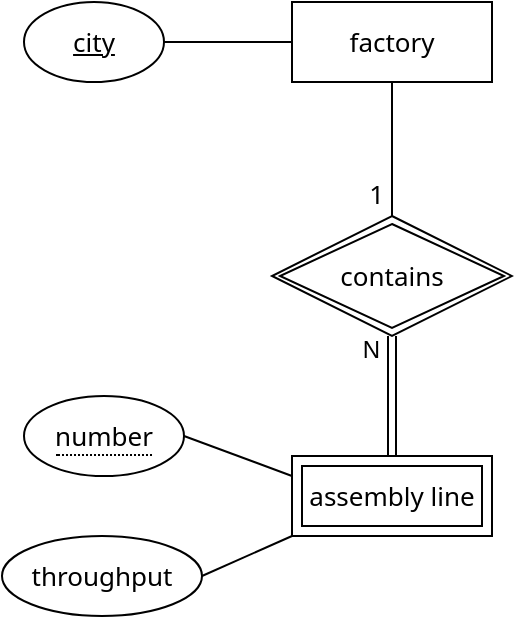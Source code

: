 <mxfile version="15.5.4" type="device"><diagram id="R2lEEEUBdFMjLlhIrx00" name="Page-1"><mxGraphModel dx="572" dy="657" grid="1" gridSize="10" guides="1" tooltips="1" connect="1" arrows="1" fold="1" page="1" pageScale="1" pageWidth="850" pageHeight="1100" math="0" shadow="0" extFonts="Permanent Marker^https://fonts.googleapis.com/css?family=Permanent+Marker"><root><mxCell id="0"/><mxCell id="1" parent="0"/><mxCell id="2k8UAAlWt2l2K9VqrCFF-1" value="factory" style="whiteSpace=wrap;html=1;align=center;fontSize=13;fontFamily=Noto Sans;fontSource=https%3A%2F%2Ffonts.googleapis.com%2Fcss%3Ffamily%3DNoto%2BSans;" vertex="1" parent="1"><mxGeometry x="1105" y="82" width="100" height="40" as="geometry"/></mxCell><mxCell id="2k8UAAlWt2l2K9VqrCFF-2" value="city" style="ellipse;whiteSpace=wrap;html=1;align=center;fontStyle=4;fontSize=13;fontFamily=Noto Sans;fontSource=https%3A%2F%2Ffonts.googleapis.com%2Fcss%3Ffamily%3DNoto%2BSans;" vertex="1" parent="1"><mxGeometry x="971" y="82" width="70" height="40" as="geometry"/></mxCell><mxCell id="2k8UAAlWt2l2K9VqrCFF-3" value="contains" style="shape=rhombus;double=1;perimeter=rhombusPerimeter;whiteSpace=wrap;html=1;align=center;fontSize=13;fontFamily=Noto Sans;fontSource=https%3A%2F%2Ffonts.googleapis.com%2Fcss%3Ffamily%3DNoto%2BSans;" vertex="1" parent="1"><mxGeometry x="1095" y="189" width="120" height="60" as="geometry"/></mxCell><mxCell id="2k8UAAlWt2l2K9VqrCFF-4" value="assembly line" style="shape=ext;margin=3;double=1;whiteSpace=wrap;html=1;align=center;fontSize=13;fontFamily=Noto Sans;fontSource=https%3A%2F%2Ffonts.googleapis.com%2Fcss%3Ffamily%3DNoto%2BSans;" vertex="1" parent="1"><mxGeometry x="1105" y="309" width="100" height="40" as="geometry"/></mxCell><mxCell id="2k8UAAlWt2l2K9VqrCFF-5" value="" style="endArrow=none;html=1;rounded=0;exitX=0.5;exitY=1;exitDx=0;exitDy=0;entryX=0.5;entryY=0;entryDx=0;entryDy=0;fontSize=13;fontFamily=Noto Sans;fontSource=https%3A%2F%2Ffonts.googleapis.com%2Fcss%3Ffamily%3DNoto%2BSans;" edge="1" parent="1" source="2k8UAAlWt2l2K9VqrCFF-1" target="2k8UAAlWt2l2K9VqrCFF-3"><mxGeometry relative="1" as="geometry"><mxPoint x="1165" y="92" as="sourcePoint"/><mxPoint x="1165" y="14" as="targetPoint"/></mxGeometry></mxCell><mxCell id="2k8UAAlWt2l2K9VqrCFF-6" value="1" style="resizable=0;html=1;align=right;verticalAlign=bottom;rotation=0;fontSize=13;fontFamily=Noto Sans;fontSource=https%3A%2F%2Ffonts.googleapis.com%2Fcss%3Ffamily%3DNoto%2BSans;" connectable="0" vertex="1" parent="2k8UAAlWt2l2K9VqrCFF-5"><mxGeometry x="1" relative="1" as="geometry"><mxPoint x="-4" y="-1" as="offset"/></mxGeometry></mxCell><mxCell id="2k8UAAlWt2l2K9VqrCFF-9" value="&lt;span style=&quot;border-bottom: 1px dotted; font-size: 13px;&quot;&gt;number&lt;/span&gt;" style="ellipse;whiteSpace=wrap;html=1;align=center;fontSize=13;fontFamily=Noto Sans;fontSource=https%3A%2F%2Ffonts.googleapis.com%2Fcss%3Ffamily%3DNoto%2BSans;" vertex="1" parent="1"><mxGeometry x="971" y="279" width="80" height="40" as="geometry"/></mxCell><mxCell id="2k8UAAlWt2l2K9VqrCFF-10" value="throughput" style="ellipse;whiteSpace=wrap;html=1;align=center;fontSize=13;fontFamily=Noto Sans;fontSource=https%3A%2F%2Ffonts.googleapis.com%2Fcss%3Ffamily%3DNoto%2BSans;" vertex="1" parent="1"><mxGeometry x="960" y="349" width="100" height="40" as="geometry"/></mxCell><mxCell id="2k8UAAlWt2l2K9VqrCFF-11" value="" style="endArrow=none;html=1;rounded=0;entryX=0;entryY=1;entryDx=0;entryDy=0;exitX=1;exitY=0.5;exitDx=0;exitDy=0;fontSize=13;fontFamily=Noto Sans;fontSource=https%3A%2F%2Ffonts.googleapis.com%2Fcss%3Ffamily%3DNoto%2BSans;" edge="1" parent="1" source="2k8UAAlWt2l2K9VqrCFF-10" target="2k8UAAlWt2l2K9VqrCFF-4"><mxGeometry relative="1" as="geometry"><mxPoint x="1095.001" y="407.733" as="sourcePoint"/><mxPoint x="1163.69" y="389" as="targetPoint"/></mxGeometry></mxCell><mxCell id="2k8UAAlWt2l2K9VqrCFF-12" value="" style="endArrow=none;html=1;rounded=0;entryX=0;entryY=0.25;entryDx=0;entryDy=0;exitX=1;exitY=0.5;exitDx=0;exitDy=0;fontSize=13;fontFamily=Noto Sans;fontSource=https%3A%2F%2Ffonts.googleapis.com%2Fcss%3Ffamily%3DNoto%2BSans;" edge="1" parent="1" source="2k8UAAlWt2l2K9VqrCFF-9" target="2k8UAAlWt2l2K9VqrCFF-4"><mxGeometry relative="1" as="geometry"><mxPoint x="1056.311" y="279.003" as="sourcePoint"/><mxPoint x="1125" y="260.27" as="targetPoint"/></mxGeometry></mxCell><mxCell id="2k8UAAlWt2l2K9VqrCFF-13" value="" style="endArrow=none;html=1;rounded=0;exitX=1;exitY=0.5;exitDx=0;exitDy=0;fontSize=13;fontFamily=Noto Sans;fontSource=https%3A%2F%2Ffonts.googleapis.com%2Fcss%3Ffamily%3DNoto%2BSans;entryX=0;entryY=0.5;entryDx=0;entryDy=0;" edge="1" parent="1" source="2k8UAAlWt2l2K9VqrCFF-2" target="2k8UAAlWt2l2K9VqrCFF-1"><mxGeometry relative="1" as="geometry"><mxPoint x="1045" y="102" as="sourcePoint"/><mxPoint x="1100" y="100" as="targetPoint"/></mxGeometry></mxCell><mxCell id="2k8UAAlWt2l2K9VqrCFF-14" value="" style="shape=link;html=1;rounded=0;exitX=0.5;exitY=0;exitDx=0;exitDy=0;entryX=0.5;entryY=1;entryDx=0;entryDy=0;" edge="1" parent="1" source="2k8UAAlWt2l2K9VqrCFF-4" target="2k8UAAlWt2l2K9VqrCFF-3"><mxGeometry relative="1" as="geometry"><mxPoint x="1050" y="270" as="sourcePoint"/><mxPoint x="1180" y="260" as="targetPoint"/></mxGeometry></mxCell><mxCell id="2k8UAAlWt2l2K9VqrCFF-15" value="N" style="resizable=0;html=1;align=right;verticalAlign=bottom;" connectable="0" vertex="1" parent="2k8UAAlWt2l2K9VqrCFF-14"><mxGeometry x="1" relative="1" as="geometry"><mxPoint x="-6" y="15" as="offset"/></mxGeometry></mxCell></root></mxGraphModel></diagram></mxfile>